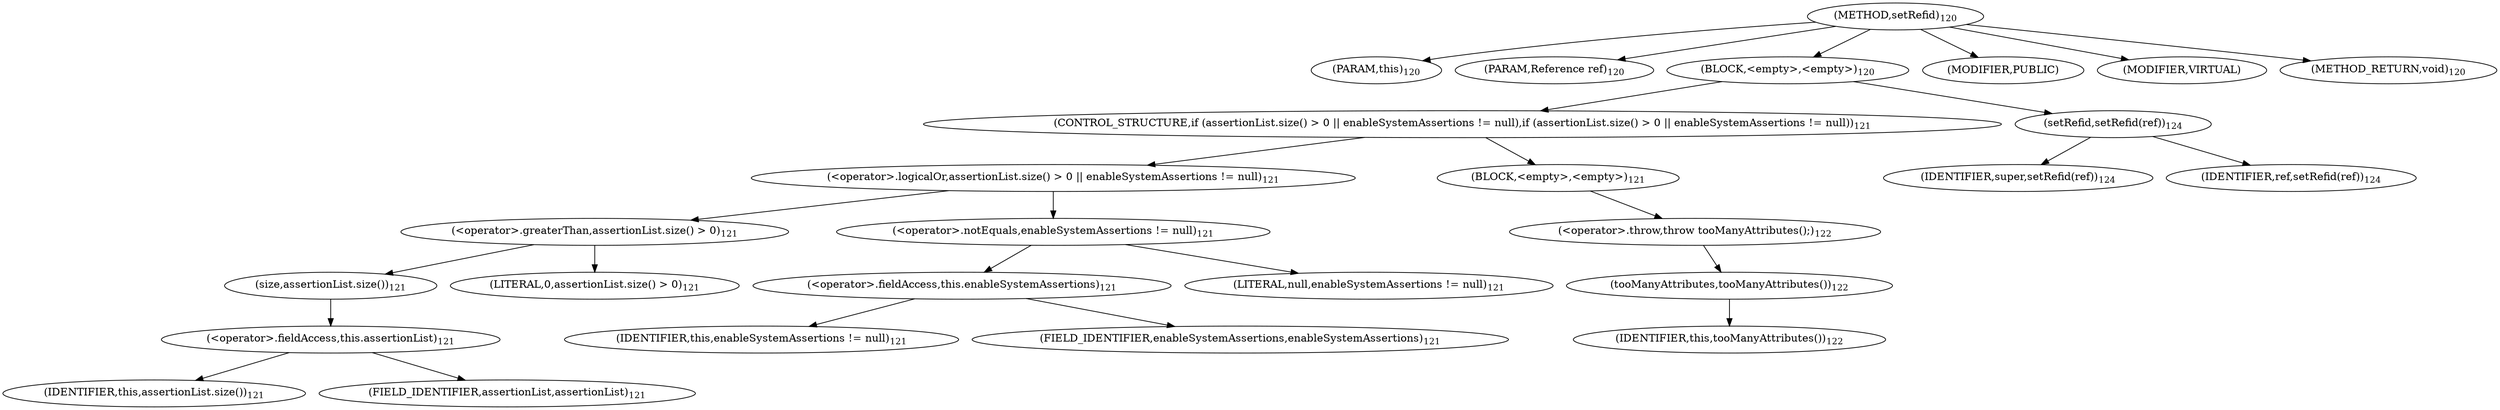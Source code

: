 digraph "setRefid" {  
"163" [label = <(METHOD,setRefid)<SUB>120</SUB>> ]
"11" [label = <(PARAM,this)<SUB>120</SUB>> ]
"164" [label = <(PARAM,Reference ref)<SUB>120</SUB>> ]
"165" [label = <(BLOCK,&lt;empty&gt;,&lt;empty&gt;)<SUB>120</SUB>> ]
"166" [label = <(CONTROL_STRUCTURE,if (assertionList.size() &gt; 0 || enableSystemAssertions != null),if (assertionList.size() &gt; 0 || enableSystemAssertions != null))<SUB>121</SUB>> ]
"167" [label = <(&lt;operator&gt;.logicalOr,assertionList.size() &gt; 0 || enableSystemAssertions != null)<SUB>121</SUB>> ]
"168" [label = <(&lt;operator&gt;.greaterThan,assertionList.size() &gt; 0)<SUB>121</SUB>> ]
"169" [label = <(size,assertionList.size())<SUB>121</SUB>> ]
"170" [label = <(&lt;operator&gt;.fieldAccess,this.assertionList)<SUB>121</SUB>> ]
"171" [label = <(IDENTIFIER,this,assertionList.size())<SUB>121</SUB>> ]
"172" [label = <(FIELD_IDENTIFIER,assertionList,assertionList)<SUB>121</SUB>> ]
"173" [label = <(LITERAL,0,assertionList.size() &gt; 0)<SUB>121</SUB>> ]
"174" [label = <(&lt;operator&gt;.notEquals,enableSystemAssertions != null)<SUB>121</SUB>> ]
"175" [label = <(&lt;operator&gt;.fieldAccess,this.enableSystemAssertions)<SUB>121</SUB>> ]
"176" [label = <(IDENTIFIER,this,enableSystemAssertions != null)<SUB>121</SUB>> ]
"177" [label = <(FIELD_IDENTIFIER,enableSystemAssertions,enableSystemAssertions)<SUB>121</SUB>> ]
"178" [label = <(LITERAL,null,enableSystemAssertions != null)<SUB>121</SUB>> ]
"179" [label = <(BLOCK,&lt;empty&gt;,&lt;empty&gt;)<SUB>121</SUB>> ]
"180" [label = <(&lt;operator&gt;.throw,throw tooManyAttributes();)<SUB>122</SUB>> ]
"181" [label = <(tooManyAttributes,tooManyAttributes())<SUB>122</SUB>> ]
"10" [label = <(IDENTIFIER,this,tooManyAttributes())<SUB>122</SUB>> ]
"182" [label = <(setRefid,setRefid(ref))<SUB>124</SUB>> ]
"183" [label = <(IDENTIFIER,super,setRefid(ref))<SUB>124</SUB>> ]
"184" [label = <(IDENTIFIER,ref,setRefid(ref))<SUB>124</SUB>> ]
"185" [label = <(MODIFIER,PUBLIC)> ]
"186" [label = <(MODIFIER,VIRTUAL)> ]
"187" [label = <(METHOD_RETURN,void)<SUB>120</SUB>> ]
  "163" -> "11" 
  "163" -> "164" 
  "163" -> "165" 
  "163" -> "185" 
  "163" -> "186" 
  "163" -> "187" 
  "165" -> "166" 
  "165" -> "182" 
  "166" -> "167" 
  "166" -> "179" 
  "167" -> "168" 
  "167" -> "174" 
  "168" -> "169" 
  "168" -> "173" 
  "169" -> "170" 
  "170" -> "171" 
  "170" -> "172" 
  "174" -> "175" 
  "174" -> "178" 
  "175" -> "176" 
  "175" -> "177" 
  "179" -> "180" 
  "180" -> "181" 
  "181" -> "10" 
  "182" -> "183" 
  "182" -> "184" 
}
